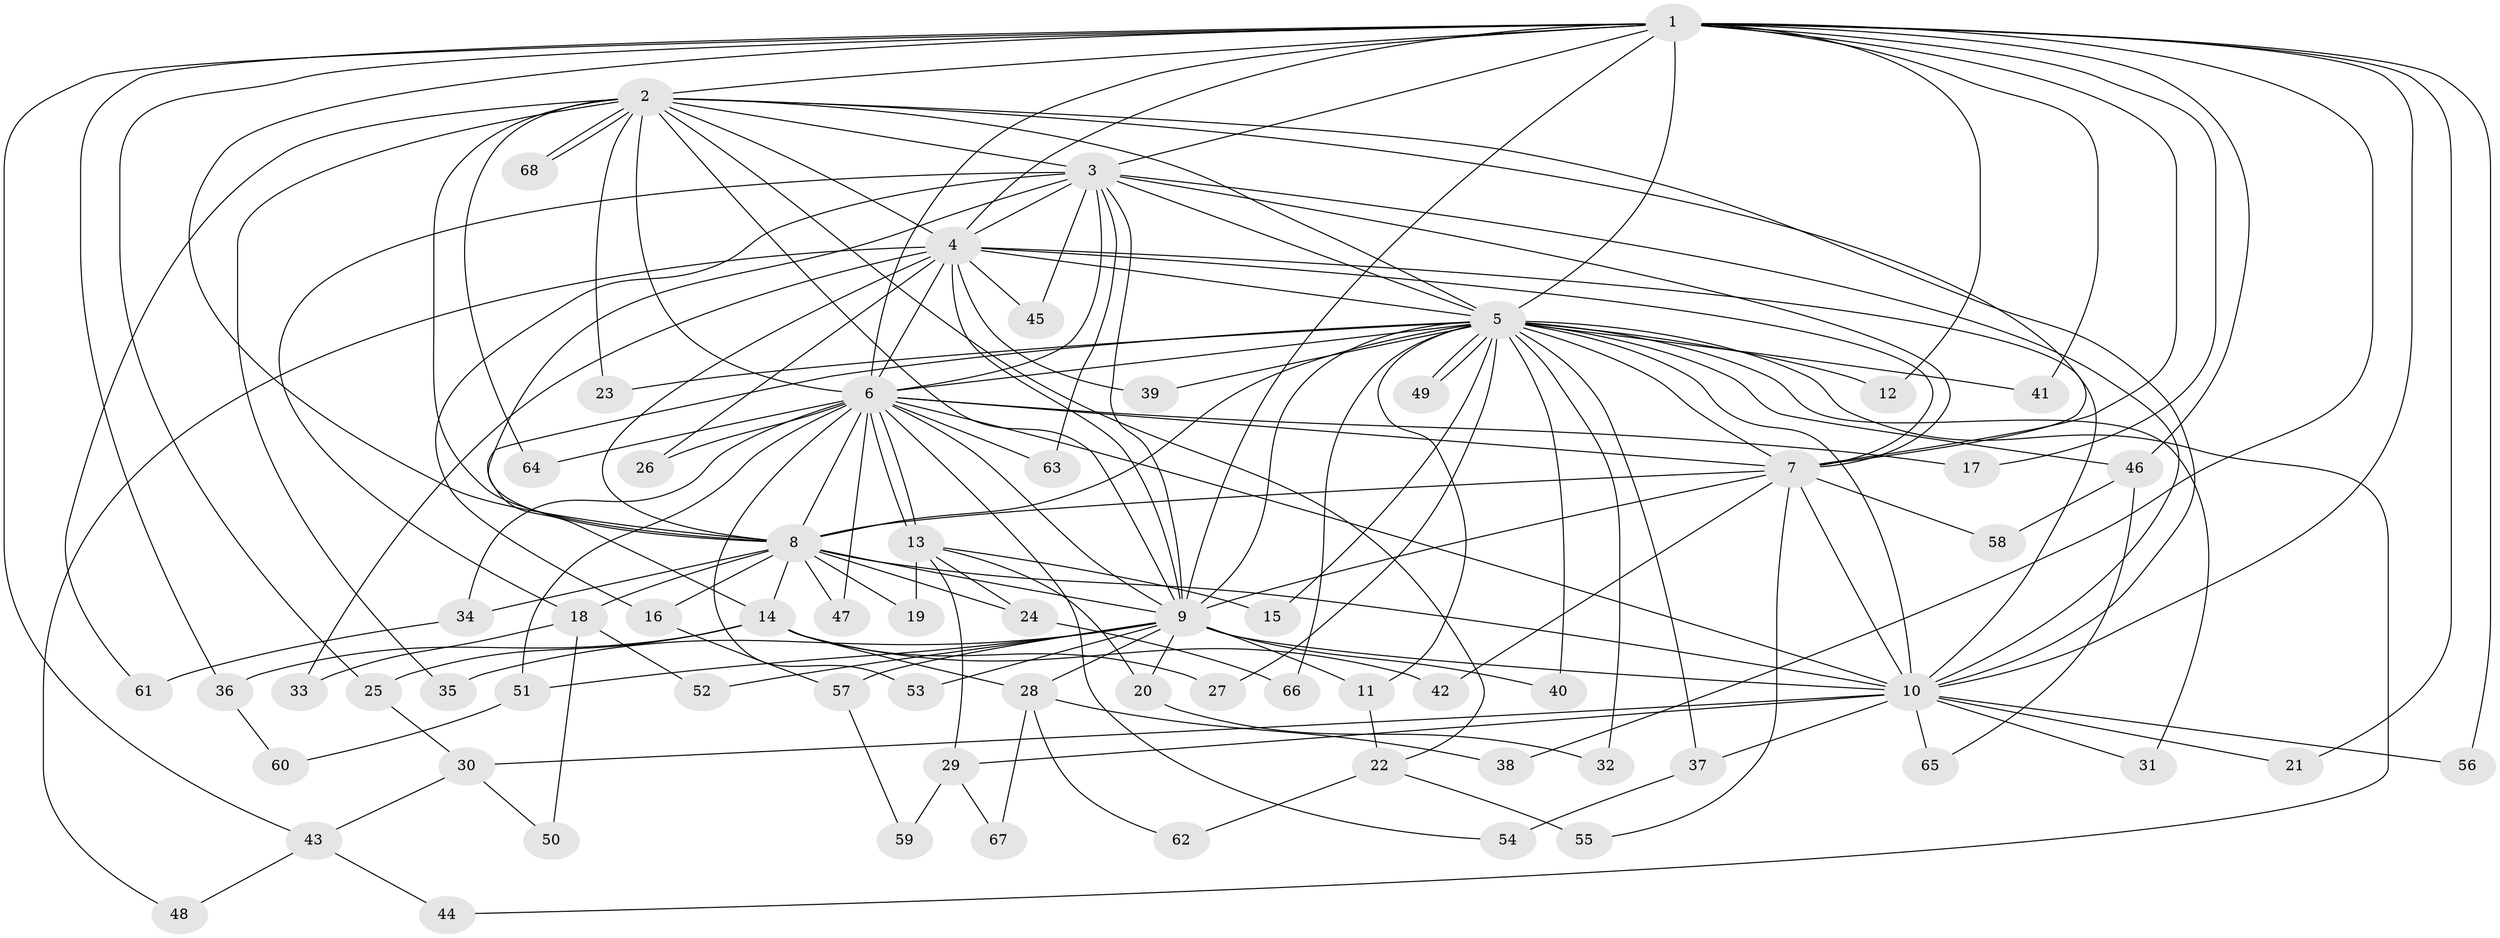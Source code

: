 // coarse degree distribution, {15: 0.029411764705882353, 18: 0.029411764705882353, 9: 0.029411764705882353, 11: 0.029411764705882353, 20: 0.029411764705882353, 14: 0.058823529411764705, 13: 0.029411764705882353, 2: 0.35294117647058826, 7: 0.029411764705882353, 6: 0.029411764705882353, 3: 0.17647058823529413, 5: 0.058823529411764705, 4: 0.08823529411764706, 1: 0.029411764705882353}
// Generated by graph-tools (version 1.1) at 2025/17/03/04/25 18:17:40]
// undirected, 68 vertices, 161 edges
graph export_dot {
graph [start="1"]
  node [color=gray90,style=filled];
  1;
  2;
  3;
  4;
  5;
  6;
  7;
  8;
  9;
  10;
  11;
  12;
  13;
  14;
  15;
  16;
  17;
  18;
  19;
  20;
  21;
  22;
  23;
  24;
  25;
  26;
  27;
  28;
  29;
  30;
  31;
  32;
  33;
  34;
  35;
  36;
  37;
  38;
  39;
  40;
  41;
  42;
  43;
  44;
  45;
  46;
  47;
  48;
  49;
  50;
  51;
  52;
  53;
  54;
  55;
  56;
  57;
  58;
  59;
  60;
  61;
  62;
  63;
  64;
  65;
  66;
  67;
  68;
  1 -- 2;
  1 -- 3;
  1 -- 4;
  1 -- 5;
  1 -- 6;
  1 -- 7;
  1 -- 8;
  1 -- 9;
  1 -- 10;
  1 -- 12;
  1 -- 17;
  1 -- 21;
  1 -- 25;
  1 -- 36;
  1 -- 38;
  1 -- 41;
  1 -- 43;
  1 -- 46;
  1 -- 56;
  2 -- 3;
  2 -- 4;
  2 -- 5;
  2 -- 6;
  2 -- 7;
  2 -- 8;
  2 -- 9;
  2 -- 10;
  2 -- 22;
  2 -- 23;
  2 -- 35;
  2 -- 61;
  2 -- 64;
  2 -- 68;
  2 -- 68;
  3 -- 4;
  3 -- 5;
  3 -- 6;
  3 -- 7;
  3 -- 8;
  3 -- 9;
  3 -- 10;
  3 -- 16;
  3 -- 18;
  3 -- 45;
  3 -- 63;
  4 -- 5;
  4 -- 6;
  4 -- 7;
  4 -- 8;
  4 -- 9;
  4 -- 10;
  4 -- 26;
  4 -- 33;
  4 -- 39;
  4 -- 45;
  4 -- 48;
  5 -- 6;
  5 -- 7;
  5 -- 8;
  5 -- 9;
  5 -- 10;
  5 -- 11;
  5 -- 12;
  5 -- 14;
  5 -- 15;
  5 -- 23;
  5 -- 27;
  5 -- 31;
  5 -- 32;
  5 -- 37;
  5 -- 39;
  5 -- 40;
  5 -- 41;
  5 -- 44;
  5 -- 46;
  5 -- 49;
  5 -- 49;
  5 -- 66;
  6 -- 7;
  6 -- 8;
  6 -- 9;
  6 -- 10;
  6 -- 13;
  6 -- 13;
  6 -- 17;
  6 -- 26;
  6 -- 34;
  6 -- 47;
  6 -- 51;
  6 -- 53;
  6 -- 54;
  6 -- 63;
  6 -- 64;
  7 -- 8;
  7 -- 9;
  7 -- 10;
  7 -- 42;
  7 -- 55;
  7 -- 58;
  8 -- 9;
  8 -- 10;
  8 -- 14;
  8 -- 16;
  8 -- 18;
  8 -- 19;
  8 -- 24;
  8 -- 34;
  8 -- 47;
  9 -- 10;
  9 -- 11;
  9 -- 20;
  9 -- 28;
  9 -- 35;
  9 -- 40;
  9 -- 51;
  9 -- 52;
  9 -- 53;
  9 -- 57;
  10 -- 21;
  10 -- 29;
  10 -- 30;
  10 -- 31;
  10 -- 37;
  10 -- 56;
  10 -- 65;
  11 -- 22;
  13 -- 15;
  13 -- 19;
  13 -- 20;
  13 -- 24;
  13 -- 29;
  14 -- 25;
  14 -- 27;
  14 -- 28;
  14 -- 36;
  14 -- 42;
  16 -- 57;
  18 -- 33;
  18 -- 50;
  18 -- 52;
  20 -- 32;
  22 -- 55;
  22 -- 62;
  24 -- 66;
  25 -- 30;
  28 -- 38;
  28 -- 62;
  28 -- 67;
  29 -- 59;
  29 -- 67;
  30 -- 43;
  30 -- 50;
  34 -- 61;
  36 -- 60;
  37 -- 54;
  43 -- 44;
  43 -- 48;
  46 -- 58;
  46 -- 65;
  51 -- 60;
  57 -- 59;
}
